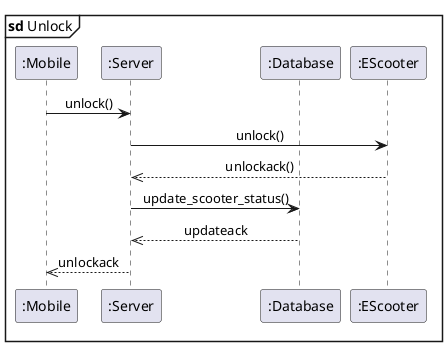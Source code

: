 @startuml sd_unlock

skinparam SequenceMessageAlignment center
' skinparam dpi 300
mainframe **sd** Unlock

participant ":Mobile" as mobile
participant ":Server" as server
participant ":Database" as db
participant ":EScooter" as escooter

mobile -> server : unlock()
server -> escooter : unlock()
escooter -->> server : unlockack()
server -> db : update_scooter_status()
db -->> server : updateack
server -->> mobile : unlockack

@enduml
